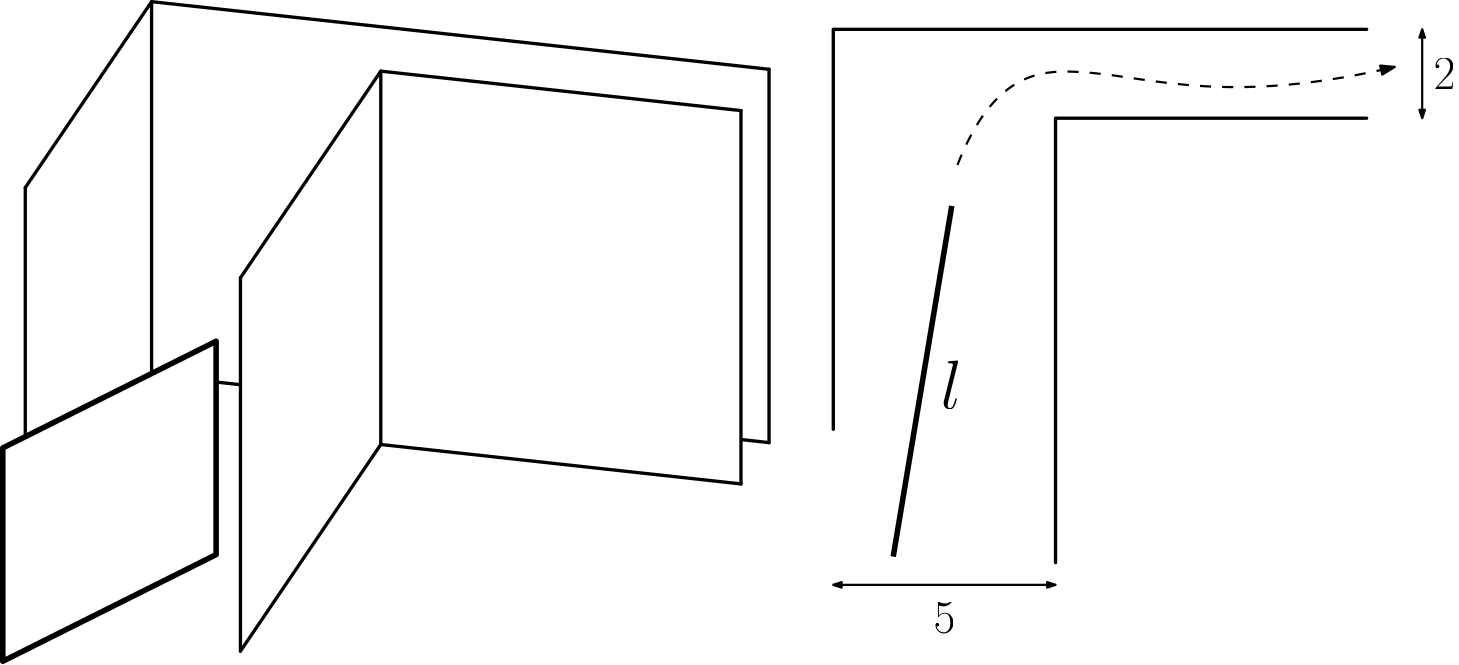 <?xml version="1.0"?>
<!DOCTYPE ipe SYSTEM "ipe.dtd">
<ipe version="70206" creator="Ipe 7.2.7">
<info created="D:20180613112704" modified="D:20180824140453"/>
<ipestyle name="basic">
<symbol name="arrow/arc(spx)">
<path stroke="sym-stroke" fill="sym-stroke" pen="sym-pen">
0 0 m
-1 0.333 l
-1 -0.333 l
h
</path>
</symbol>
<symbol name="arrow/farc(spx)">
<path stroke="sym-stroke" fill="white" pen="sym-pen">
0 0 m
-1 0.333 l
-1 -0.333 l
h
</path>
</symbol>
<symbol name="arrow/ptarc(spx)">
<path stroke="sym-stroke" fill="sym-stroke" pen="sym-pen">
0 0 m
-1 0.333 l
-0.8 0 l
-1 -0.333 l
h
</path>
</symbol>
<symbol name="arrow/fptarc(spx)">
<path stroke="sym-stroke" fill="white" pen="sym-pen">
0 0 m
-1 0.333 l
-0.8 0 l
-1 -0.333 l
h
</path>
</symbol>
<symbol name="mark/circle(sx)" transformations="translations">
<path fill="sym-stroke">
0.6 0 0 0.6 0 0 e
0.4 0 0 0.4 0 0 e
</path>
</symbol>
<symbol name="mark/disk(sx)" transformations="translations">
<path fill="sym-stroke">
0.6 0 0 0.6 0 0 e
</path>
</symbol>
<symbol name="mark/fdisk(sfx)" transformations="translations">
<group>
<path fill="sym-fill">
0.5 0 0 0.5 0 0 e
</path>
<path fill="sym-stroke" fillrule="eofill">
0.6 0 0 0.6 0 0 e
0.4 0 0 0.4 0 0 e
</path>
</group>
</symbol>
<symbol name="mark/box(sx)" transformations="translations">
<path fill="sym-stroke" fillrule="eofill">
-0.6 -0.6 m
0.6 -0.6 l
0.6 0.6 l
-0.6 0.6 l
h
-0.4 -0.4 m
0.4 -0.4 l
0.4 0.4 l
-0.4 0.4 l
h
</path>
</symbol>
<symbol name="mark/square(sx)" transformations="translations">
<path fill="sym-stroke">
-0.6 -0.6 m
0.6 -0.6 l
0.6 0.6 l
-0.6 0.6 l
h
</path>
</symbol>
<symbol name="mark/fsquare(sfx)" transformations="translations">
<group>
<path fill="sym-fill">
-0.5 -0.5 m
0.5 -0.5 l
0.5 0.5 l
-0.5 0.5 l
h
</path>
<path fill="sym-stroke" fillrule="eofill">
-0.6 -0.6 m
0.6 -0.6 l
0.6 0.6 l
-0.6 0.6 l
h
-0.4 -0.4 m
0.4 -0.4 l
0.4 0.4 l
-0.4 0.4 l
h
</path>
</group>
</symbol>
<symbol name="mark/cross(sx)" transformations="translations">
<group>
<path fill="sym-stroke">
-0.43 -0.57 m
0.57 0.43 l
0.43 0.57 l
-0.57 -0.43 l
h
</path>
<path fill="sym-stroke">
-0.43 0.57 m
0.57 -0.43 l
0.43 -0.57 l
-0.57 0.43 l
h
</path>
</group>
</symbol>
<symbol name="arrow/fnormal(spx)">
<path stroke="sym-stroke" fill="white" pen="sym-pen">
0 0 m
-1 0.333 l
-1 -0.333 l
h
</path>
</symbol>
<symbol name="arrow/pointed(spx)">
<path stroke="sym-stroke" fill="sym-stroke" pen="sym-pen">
0 0 m
-1 0.333 l
-0.8 0 l
-1 -0.333 l
h
</path>
</symbol>
<symbol name="arrow/fpointed(spx)">
<path stroke="sym-stroke" fill="white" pen="sym-pen">
0 0 m
-1 0.333 l
-0.8 0 l
-1 -0.333 l
h
</path>
</symbol>
<symbol name="arrow/linear(spx)">
<path stroke="sym-stroke" pen="sym-pen">
-1 0.333 m
0 0 l
-1 -0.333 l
</path>
</symbol>
<symbol name="arrow/fdouble(spx)">
<path stroke="sym-stroke" fill="white" pen="sym-pen">
0 0 m
-1 0.333 l
-1 -0.333 l
h
-1 0 m
-2 0.333 l
-2 -0.333 l
h
</path>
</symbol>
<symbol name="arrow/double(spx)">
<path stroke="sym-stroke" fill="sym-stroke" pen="sym-pen">
0 0 m
-1 0.333 l
-1 -0.333 l
h
-1 0 m
-2 0.333 l
-2 -0.333 l
h
</path>
</symbol>
<pen name="heavier" value="0.8"/>
<pen name="fat" value="1.2"/>
<pen name="ultrafat" value="2"/>
<symbolsize name="large" value="5"/>
<symbolsize name="small" value="2"/>
<symbolsize name="tiny" value="1.1"/>
<arrowsize name="large" value="10"/>
<arrowsize name="small" value="5"/>
<arrowsize name="tiny" value="3"/>
<color name="red" value="1 0 0"/>
<color name="green" value="0 1 0"/>
<color name="blue" value="0 0 1"/>
<color name="yellow" value="1 1 0"/>
<color name="orange" value="1 0.647 0"/>
<color name="gold" value="1 0.843 0"/>
<color name="purple" value="0.627 0.125 0.941"/>
<color name="gray" value="0.745"/>
<color name="brown" value="0.647 0.165 0.165"/>
<color name="navy" value="0 0 0.502"/>
<color name="pink" value="1 0.753 0.796"/>
<color name="seagreen" value="0.18 0.545 0.341"/>
<color name="turquoise" value="0.251 0.878 0.816"/>
<color name="violet" value="0.933 0.51 0.933"/>
<color name="darkblue" value="0 0 0.545"/>
<color name="darkcyan" value="0 0.545 0.545"/>
<color name="darkgray" value="0.663"/>
<color name="darkgreen" value="0 0.392 0"/>
<color name="darkmagenta" value="0.545 0 0.545"/>
<color name="darkorange" value="1 0.549 0"/>
<color name="darkred" value="0.545 0 0"/>
<color name="lightblue" value="0.678 0.847 0.902"/>
<color name="lightcyan" value="0.878 1 1"/>
<color name="lightgray" value="0.827"/>
<color name="lightgreen" value="0.565 0.933 0.565"/>
<color name="lightyellow" value="1 1 0.878"/>
<dashstyle name="dashed" value="[4] 0"/>
<dashstyle name="dotted" value="[1 3] 0"/>
<dashstyle name="dash dotted" value="[4 2 1 2] 0"/>
<dashstyle name="dash dot dotted" value="[4 2 1 2 1 2] 0"/>
<textsize name="large" value="\large"/>
<textsize name="Large" value="\Large"/>
<textsize name="LARGE" value="\LARGE"/>
<textsize name="huge" value="\huge"/>
<textsize name="Huge" value="\Huge"/>
<textsize name="small" value="\small"/>
<textsize name="footnote" value="\footnotesize"/>
<textsize name="tiny" value="\tiny"/>
<textstyle name="center" begin="\begin{center}" end="\end{center}"/>
<textstyle name="itemize" begin="\begin{itemize}" end="\end{itemize}"/>
<textstyle name="item" begin="\begin{itemize}\item{}" end="\end{itemize}"/>
<gridsize name="4 pts" value="4"/>
<gridsize name="8 pts (~3 mm)" value="8"/>
<gridsize name="16 pts (~6 mm)" value="16"/>
<gridsize name="32 pts (~12 mm)" value="32"/>
<gridsize name="10 pts (~3.5 mm)" value="10"/>
<gridsize name="20 pts (~7 mm)" value="20"/>
<gridsize name="14 pts (~5 mm)" value="14"/>
<gridsize name="28 pts (~10 mm)" value="28"/>
<gridsize name="56 pts (~20 mm)" value="56"/>
<anglesize name="90 deg" value="90"/>
<anglesize name="60 deg" value="60"/>
<anglesize name="45 deg" value="45"/>
<anglesize name="30 deg" value="30"/>
<anglesize name="22.5 deg" value="22.5"/>
<opacity name="10%" value="0.1"/>
<opacity name="30%" value="0.3"/>
<opacity name="50%" value="0.5"/>
<opacity name="75%" value="0.75"/>
<tiling name="falling" angle="-60" step="4" width="1"/>
<tiling name="rising" angle="30" step="4" width="1"/>
</ipestyle>
<page>
<layer name="alpha"/>
<view layers="alpha" active="alpha"/>
<group layer="alpha">
<path stroke="black" pen="fat" cap="1">
400 448 m
400 608 l
512 608 l
</path>
<path stroke="black" pen="fat" cap="1">
512 640 m
320 640 l
320 496 l
</path>
<path matrix="0.986349 -0.164671 0.164671 0.986349 -79.3985 66.2525" stroke="black" fill="white" pen="ultrafat">
352 576 m
352 448 l
</path>
<text matrix="0.986349 -0.164671 0.164671 0.986349 -88.7065 59.0808" transformations="translations" pos="368 512" stroke="black" type="label" width="7.775" height="17.213" depth="0" valign="baseline" size="Huge" style="math">l</text>
<path stroke="black" dash="dashed" pen="heavier" arrow="normal/small">
364.689 591.169 m
377.486 623.743
410.06 626.846
441.083 618.702
487.229 618.314
522.13 626.458 c
</path>
<path matrix="1 0 0 1 -12 0" stroke="black" pen="heavier" arrow="normal/tiny" rarrow="normal/tiny">
544 640 m
544 608 l
</path>
<text matrix="1 0 0 1 -15.9475 -9.5485" transformations="translations" pos="552 628" stroke="black" type="label" width="7.895" height="11.097" depth="0" valign="baseline" size="LARGE">2</text>
<path stroke="black" pen="heavier" arrow="normal/tiny" rarrow="normal/tiny">
400 440 m
320 440 l
</path>
<text matrix="1 0 0 1 -195.947 -205.548" transformations="translations" pos="552 628" stroke="black" type="label" width="7.895" height="11.097" depth="0" valign="baseline" size="LARGE">5</text>
</group>
<group matrix="1 0 0 1 0 -3.71255">
<path matrix="1.2 0 0 1.2 -55.7877 -121.388" stroke="black" pen="fat" cap="1">
70.753 478.094 m
108.642 533.877 l
293.877 513.592 l
</path>
<path matrix="1.2 0 0 1.2 -55.7877 -121.388" fill="white">
177.403 625.029 m
285.457 613.196 l
285.457 501.196 l
177.403 513.029 l
h
</path>
<path matrix="1.2 0 0 1.2 -55.7877 -121.388" fill="white">
177.403 625.029 m
135.305 563.049 l
135.305 451.049 l
177.403 513.029 l
h
</path>
<path matrix="1.15772 -0.126778 0.315741 0.464851 -497.961 396.728" stroke="black" pen="fat" cap="1">
400 448 m
400 608 l
512 608 l
</path>
<path matrix="1.15772 -0.126778 0.315741 0.464851 -497.961 396.728" stroke="black" pen="fat" cap="1">
512 640 m
320 640 l
320 496 l
</path>
<path matrix="1.2 0 0 1.2 -20.4395 76.8477" stroke="black" pen="fat" cap="1">
256 448 m
256 336 l
</path>
<path matrix="1.2 0 0 1.2 -10.3357 91.723" stroke="black" pen="fat" cap="1">
256 448 m
256 336 l
</path>
<path matrix="1.2 0 0 1.2 -150.104 91.0468" stroke="black" pen="fat" cap="1">
256 448 m
256 336 l
</path>
<path matrix="1.2 0 0 1.2 -200.622 16.6707" stroke="black" pen="fat" cap="1">
256 448 m
256 336 l
</path>
<path matrix="1.2 0 0 1.2 -278.084 49.1257" stroke="black" pen="fat" cap="1">
256 448 m
256 336 l
</path>
<path matrix="1.2 0 0 1.2 -232.617 116.064" stroke="black" pen="fat" cap="1">
256 448 m
256 336 l
</path>
<path matrix="1.2 0 0 1.2 -55.7877 -121.388" stroke="black" pen="fat" cap="1">
135.305 451.049 m
177.403 513.029 l
285.457 501.196 l
</path>
<path matrix="1.2 0 0 1.2 -55.7877 -121.388" stroke="black" fill="white" pen="ultrafat">
64 512 m
64 448 l
128 480 l
128 544 l
h
</path>
</group>
</page>
</ipe>

